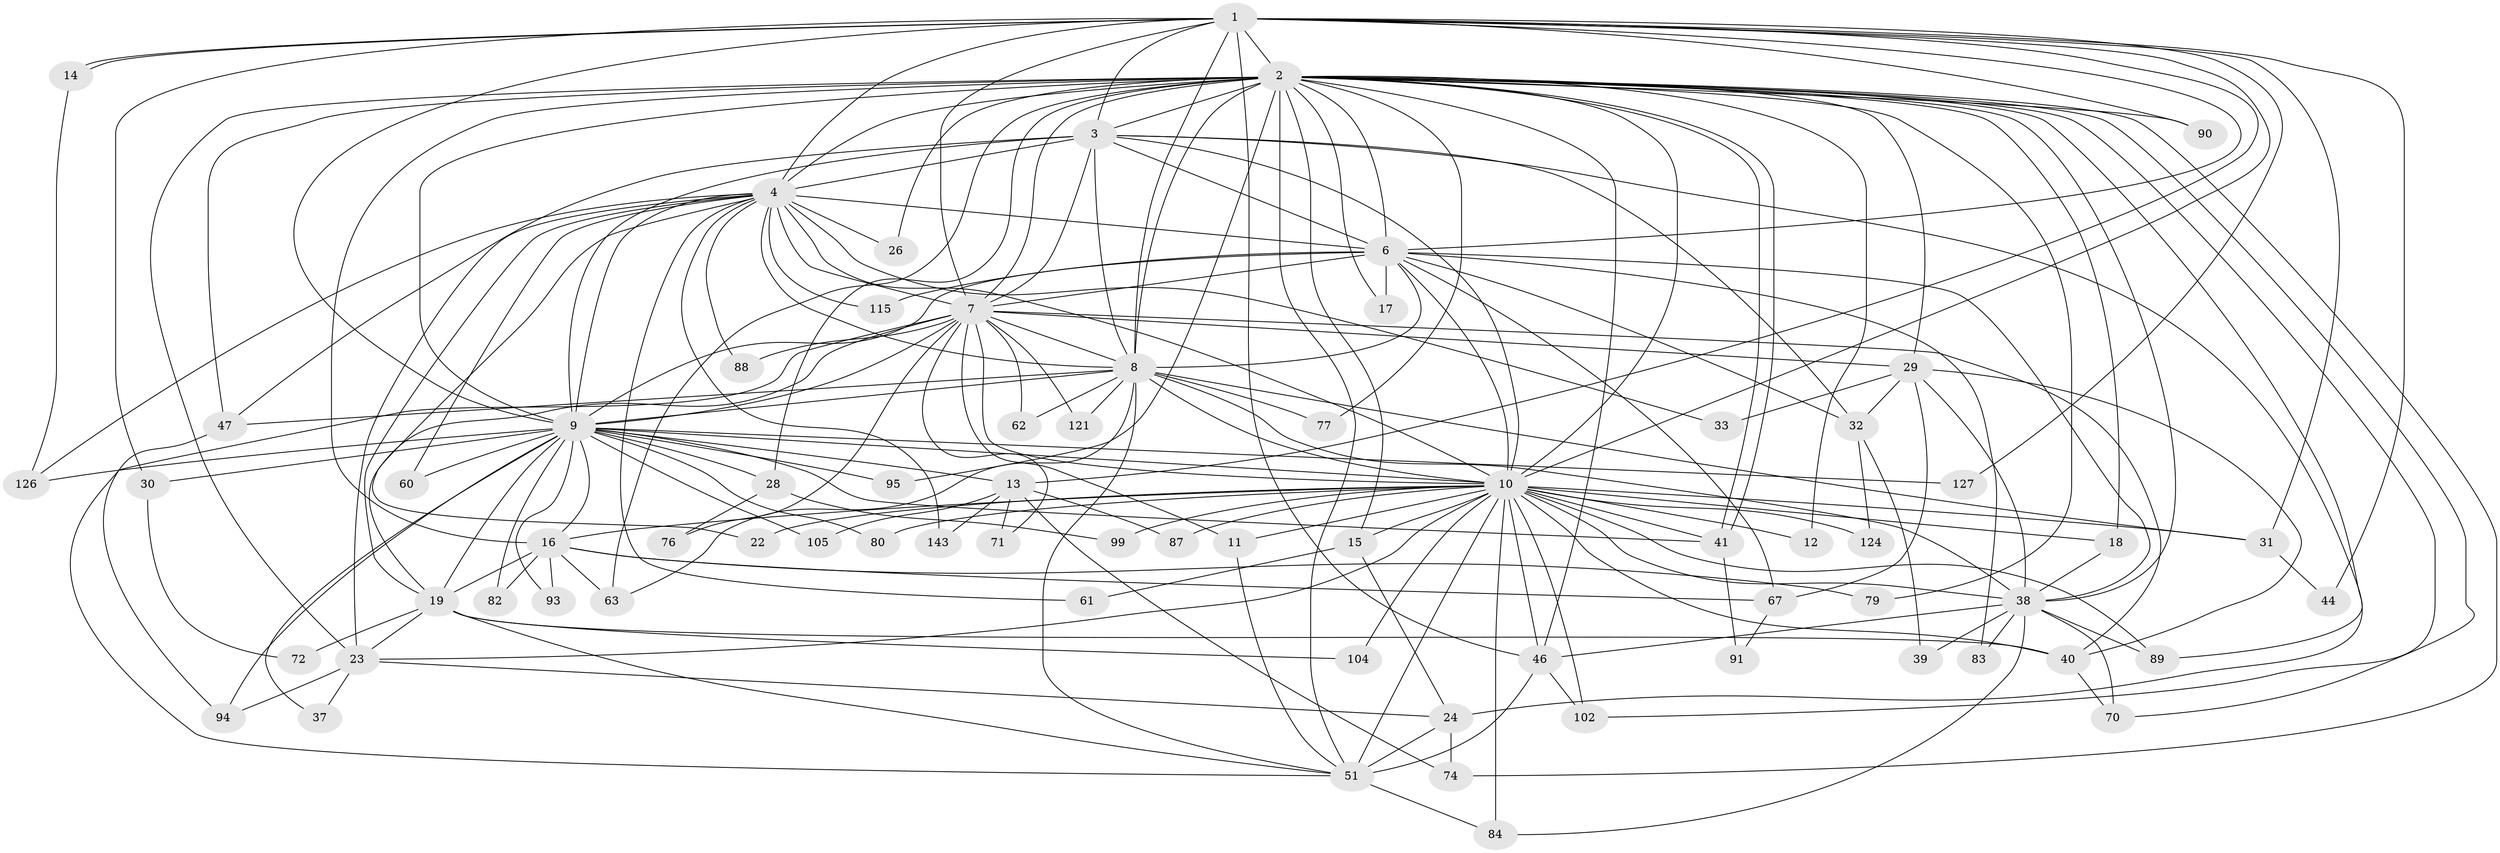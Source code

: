 // original degree distribution, {21: 0.006993006993006993, 29: 0.013986013986013986, 14: 0.006993006993006993, 24: 0.013986013986013986, 20: 0.006993006993006993, 23: 0.006993006993006993, 18: 0.006993006993006993, 33: 0.006993006993006993, 3: 0.1888111888111888, 2: 0.5524475524475524, 7: 0.02097902097902098, 4: 0.07692307692307693, 11: 0.006993006993006993, 6: 0.02097902097902098, 8: 0.02097902097902098, 5: 0.04195804195804196}
// Generated by graph-tools (version 1.1) at 2025/13/03/09/25 04:13:54]
// undirected, 71 vertices, 194 edges
graph export_dot {
graph [start="1"]
  node [color=gray90,style=filled];
  1;
  2 [super="+27+112+108+123+117+133+119+138+101+5"];
  3;
  4 [super="+75"];
  6 [super="+97"];
  7 [super="+42+21+85+36+49+55"];
  8;
  9 [super="+73+78"];
  10;
  11;
  12;
  13;
  14;
  15 [super="+35"];
  16 [super="+20"];
  17;
  18;
  19 [super="+106+65+45+69+50"];
  22;
  23;
  24;
  26;
  28;
  29 [super="+98"];
  30;
  31 [super="+96"];
  32;
  33;
  37;
  38 [super="+53+64+58+100+110"];
  39;
  40 [super="+139"];
  41 [super="+56"];
  44;
  46 [super="+48+59"];
  47 [super="+125"];
  51 [super="+137+120+109+52"];
  60;
  61;
  62;
  63;
  67 [super="+129"];
  70;
  71;
  72;
  74 [super="+107"];
  76;
  77;
  79;
  80;
  82;
  83;
  84;
  87;
  88;
  89;
  90;
  91;
  93;
  94;
  95;
  99;
  102;
  104;
  105;
  115;
  121;
  124;
  126 [super="+142"];
  127;
  143;
  1 -- 2 [weight=3];
  1 -- 3;
  1 -- 4;
  1 -- 6;
  1 -- 7 [weight=3];
  1 -- 8;
  1 -- 9;
  1 -- 10;
  1 -- 13;
  1 -- 14;
  1 -- 14;
  1 -- 30;
  1 -- 44;
  1 -- 46;
  1 -- 90;
  1 -- 127;
  1 -- 31;
  2 -- 3 [weight=3];
  2 -- 4 [weight=4];
  2 -- 6 [weight=6];
  2 -- 7 [weight=5];
  2 -- 8 [weight=3];
  2 -- 9 [weight=3];
  2 -- 10 [weight=3];
  2 -- 15;
  2 -- 17;
  2 -- 23 [weight=2];
  2 -- 26;
  2 -- 29;
  2 -- 41 [weight=2];
  2 -- 41;
  2 -- 90;
  2 -- 77;
  2 -- 47;
  2 -- 63;
  2 -- 102;
  2 -- 46;
  2 -- 38;
  2 -- 74;
  2 -- 16 [weight=3];
  2 -- 70;
  2 -- 12;
  2 -- 79;
  2 -- 18 [weight=2];
  2 -- 89;
  2 -- 28;
  2 -- 95;
  2 -- 51;
  3 -- 4;
  3 -- 6;
  3 -- 7;
  3 -- 8;
  3 -- 9 [weight=2];
  3 -- 10;
  3 -- 24;
  3 -- 32;
  3 -- 47;
  4 -- 6;
  4 -- 7 [weight=4];
  4 -- 8;
  4 -- 9 [weight=2];
  4 -- 10;
  4 -- 22;
  4 -- 26;
  4 -- 33;
  4 -- 60;
  4 -- 61;
  4 -- 88;
  4 -- 115;
  4 -- 126;
  4 -- 143;
  4 -- 19;
  4 -- 23;
  6 -- 7;
  6 -- 8;
  6 -- 9 [weight=2];
  6 -- 10;
  6 -- 17;
  6 -- 32;
  6 -- 38;
  6 -- 67;
  6 -- 83;
  6 -- 115;
  7 -- 8;
  7 -- 9 [weight=3];
  7 -- 10 [weight=2];
  7 -- 11;
  7 -- 19 [weight=2];
  7 -- 29;
  7 -- 62;
  7 -- 76;
  7 -- 71;
  7 -- 88;
  7 -- 121;
  7 -- 40;
  7 -- 51;
  8 -- 9;
  8 -- 10;
  8 -- 31;
  8 -- 47;
  8 -- 62;
  8 -- 63;
  8 -- 77;
  8 -- 121;
  8 -- 51;
  8 -- 38;
  9 -- 10;
  9 -- 13;
  9 -- 16;
  9 -- 19 [weight=4];
  9 -- 28;
  9 -- 30;
  9 -- 37;
  9 -- 60;
  9 -- 80;
  9 -- 82;
  9 -- 93;
  9 -- 95;
  9 -- 105;
  9 -- 126;
  9 -- 127;
  9 -- 94;
  9 -- 41;
  10 -- 11;
  10 -- 12;
  10 -- 15;
  10 -- 16;
  10 -- 18;
  10 -- 22;
  10 -- 23;
  10 -- 31;
  10 -- 40;
  10 -- 46;
  10 -- 80;
  10 -- 84;
  10 -- 87;
  10 -- 89;
  10 -- 99;
  10 -- 102;
  10 -- 104;
  10 -- 124;
  10 -- 38;
  10 -- 41;
  10 -- 51 [weight=2];
  11 -- 51;
  13 -- 71;
  13 -- 74;
  13 -- 87;
  13 -- 105;
  13 -- 143;
  14 -- 126;
  15 -- 24;
  15 -- 61;
  16 -- 67;
  16 -- 82;
  16 -- 93;
  16 -- 19;
  16 -- 63;
  16 -- 79;
  18 -- 38;
  19 -- 40;
  19 -- 72;
  19 -- 104;
  19 -- 51;
  19 -- 23;
  23 -- 24;
  23 -- 37;
  23 -- 94;
  24 -- 51;
  24 -- 74;
  28 -- 76;
  28 -- 99;
  29 -- 33;
  29 -- 40;
  29 -- 67;
  29 -- 38;
  29 -- 32;
  30 -- 72;
  31 -- 44;
  32 -- 39;
  32 -- 124;
  38 -- 39;
  38 -- 70;
  38 -- 83;
  38 -- 46;
  38 -- 89;
  38 -- 84;
  40 -- 70;
  41 -- 91;
  46 -- 102;
  46 -- 51;
  47 -- 94;
  51 -- 84;
  67 -- 91;
}
